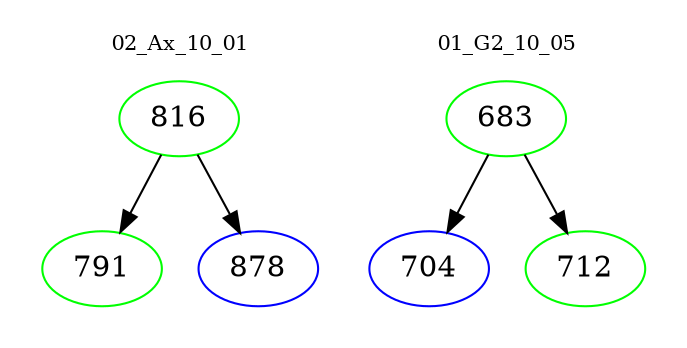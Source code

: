 digraph{
subgraph cluster_0 {
color = white
label = "02_Ax_10_01";
fontsize=10;
T0_816 [label="816", color="green"]
T0_816 -> T0_791 [color="black"]
T0_791 [label="791", color="green"]
T0_816 -> T0_878 [color="black"]
T0_878 [label="878", color="blue"]
}
subgraph cluster_1 {
color = white
label = "01_G2_10_05";
fontsize=10;
T1_683 [label="683", color="green"]
T1_683 -> T1_704 [color="black"]
T1_704 [label="704", color="blue"]
T1_683 -> T1_712 [color="black"]
T1_712 [label="712", color="green"]
}
}
